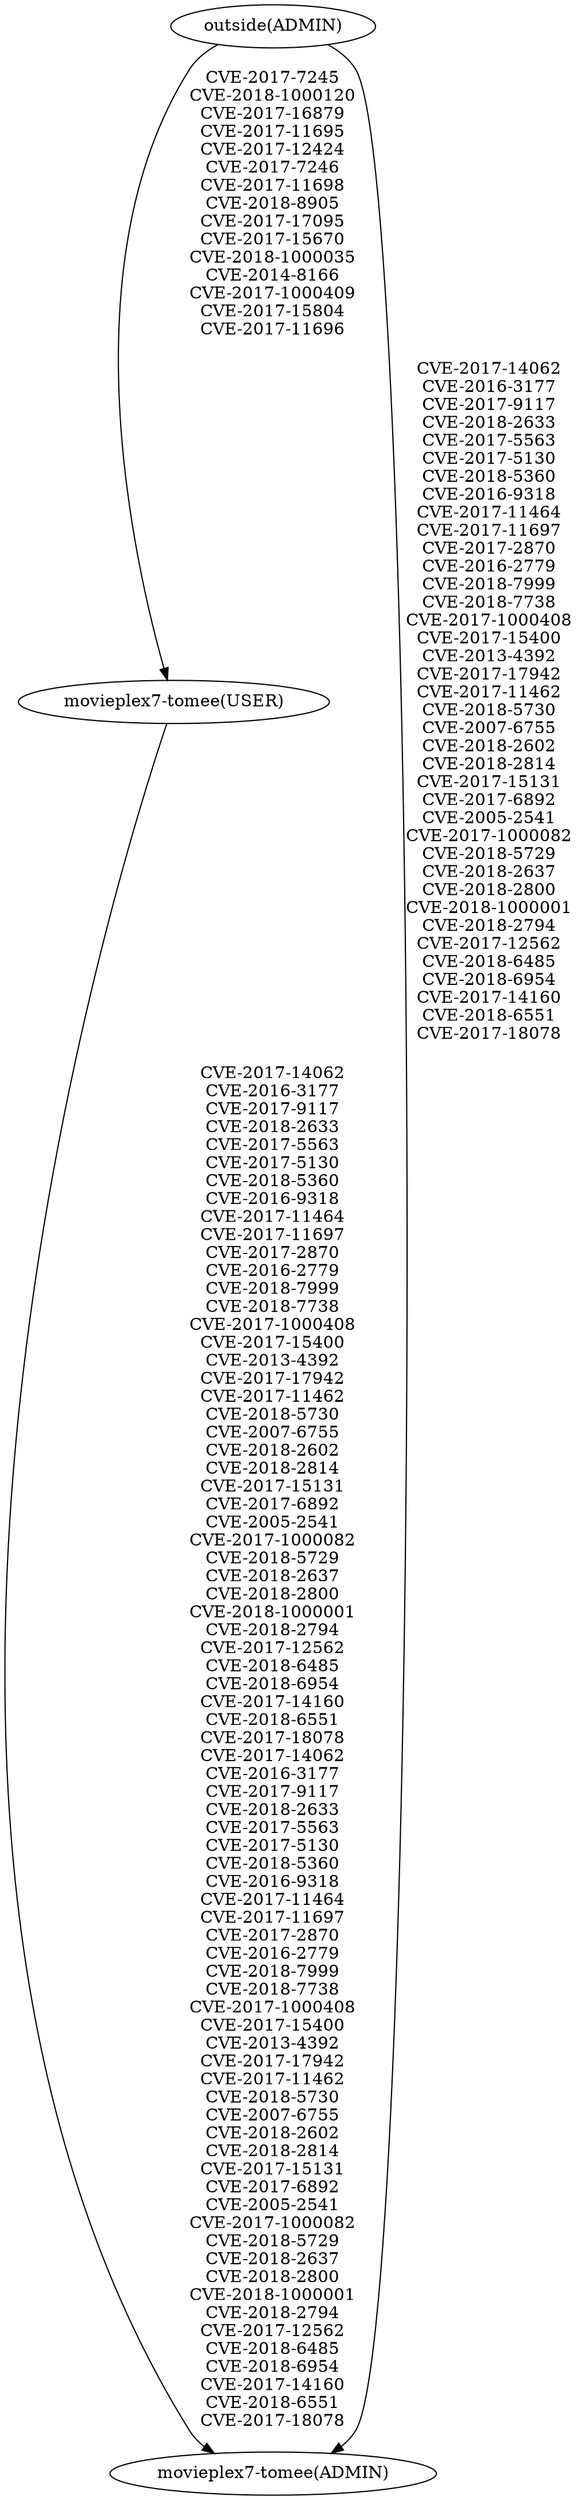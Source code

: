 // Attack Graph
digraph {
	"movieplex7-tomee(USER)"
	"outside(ADMIN)"
	"movieplex7-tomee(ADMIN)"
	"outside(ADMIN)" -> "movieplex7-tomee(USER)" [label="CVE-2017-7245
CVE-2018-1000120
CVE-2017-16879
CVE-2017-11695
CVE-2017-12424
CVE-2017-7246
CVE-2017-11698
CVE-2018-8905
CVE-2017-17095
CVE-2017-15670
CVE-2018-1000035
CVE-2014-8166
CVE-2017-1000409
CVE-2017-15804
CVE-2017-11696" contstraint=false]
	"outside(ADMIN)" -> "movieplex7-tomee(ADMIN)" [label="CVE-2017-14062
CVE-2016-3177
CVE-2017-9117
CVE-2018-2633
CVE-2017-5563
CVE-2017-5130
CVE-2018-5360
CVE-2016-9318
CVE-2017-11464
CVE-2017-11697
CVE-2017-2870
CVE-2016-2779
CVE-2018-7999
CVE-2018-7738
CVE-2017-1000408
CVE-2017-15400
CVE-2013-4392
CVE-2017-17942
CVE-2017-11462
CVE-2018-5730
CVE-2007-6755
CVE-2018-2602
CVE-2018-2814
CVE-2017-15131
CVE-2017-6892
CVE-2005-2541
CVE-2017-1000082
CVE-2018-5729
CVE-2018-2637
CVE-2018-2800
CVE-2018-1000001
CVE-2018-2794
CVE-2017-12562
CVE-2018-6485
CVE-2018-6954
CVE-2017-14160
CVE-2018-6551
CVE-2017-18078" contstraint=false]
	"movieplex7-tomee(USER)" -> "movieplex7-tomee(ADMIN)" [label="CVE-2017-14062
CVE-2016-3177
CVE-2017-9117
CVE-2018-2633
CVE-2017-5563
CVE-2017-5130
CVE-2018-5360
CVE-2016-9318
CVE-2017-11464
CVE-2017-11697
CVE-2017-2870
CVE-2016-2779
CVE-2018-7999
CVE-2018-7738
CVE-2017-1000408
CVE-2017-15400
CVE-2013-4392
CVE-2017-17942
CVE-2017-11462
CVE-2018-5730
CVE-2007-6755
CVE-2018-2602
CVE-2018-2814
CVE-2017-15131
CVE-2017-6892
CVE-2005-2541
CVE-2017-1000082
CVE-2018-5729
CVE-2018-2637
CVE-2018-2800
CVE-2018-1000001
CVE-2018-2794
CVE-2017-12562
CVE-2018-6485
CVE-2018-6954
CVE-2017-14160
CVE-2018-6551
CVE-2017-18078
CVE-2017-14062
CVE-2016-3177
CVE-2017-9117
CVE-2018-2633
CVE-2017-5563
CVE-2017-5130
CVE-2018-5360
CVE-2016-9318
CVE-2017-11464
CVE-2017-11697
CVE-2017-2870
CVE-2016-2779
CVE-2018-7999
CVE-2018-7738
CVE-2017-1000408
CVE-2017-15400
CVE-2013-4392
CVE-2017-17942
CVE-2017-11462
CVE-2018-5730
CVE-2007-6755
CVE-2018-2602
CVE-2018-2814
CVE-2017-15131
CVE-2017-6892
CVE-2005-2541
CVE-2017-1000082
CVE-2018-5729
CVE-2018-2637
CVE-2018-2800
CVE-2018-1000001
CVE-2018-2794
CVE-2017-12562
CVE-2018-6485
CVE-2018-6954
CVE-2017-14160
CVE-2018-6551
CVE-2017-18078" contstraint=false]
}
